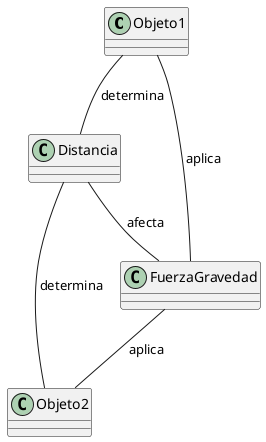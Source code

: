 @startuml Gravedad

class Objeto1
class FuerzaGravedad
class Distancia 
class Objeto2

Objeto1 -- Distancia : determina
Objeto2 -- Distancia : determina
Distancia -- FuerzaGravedad : afecta
FuerzaGravedad -- Objeto1 : aplica
FuerzaGravedad -- Objeto2 : aplica

@enduml
